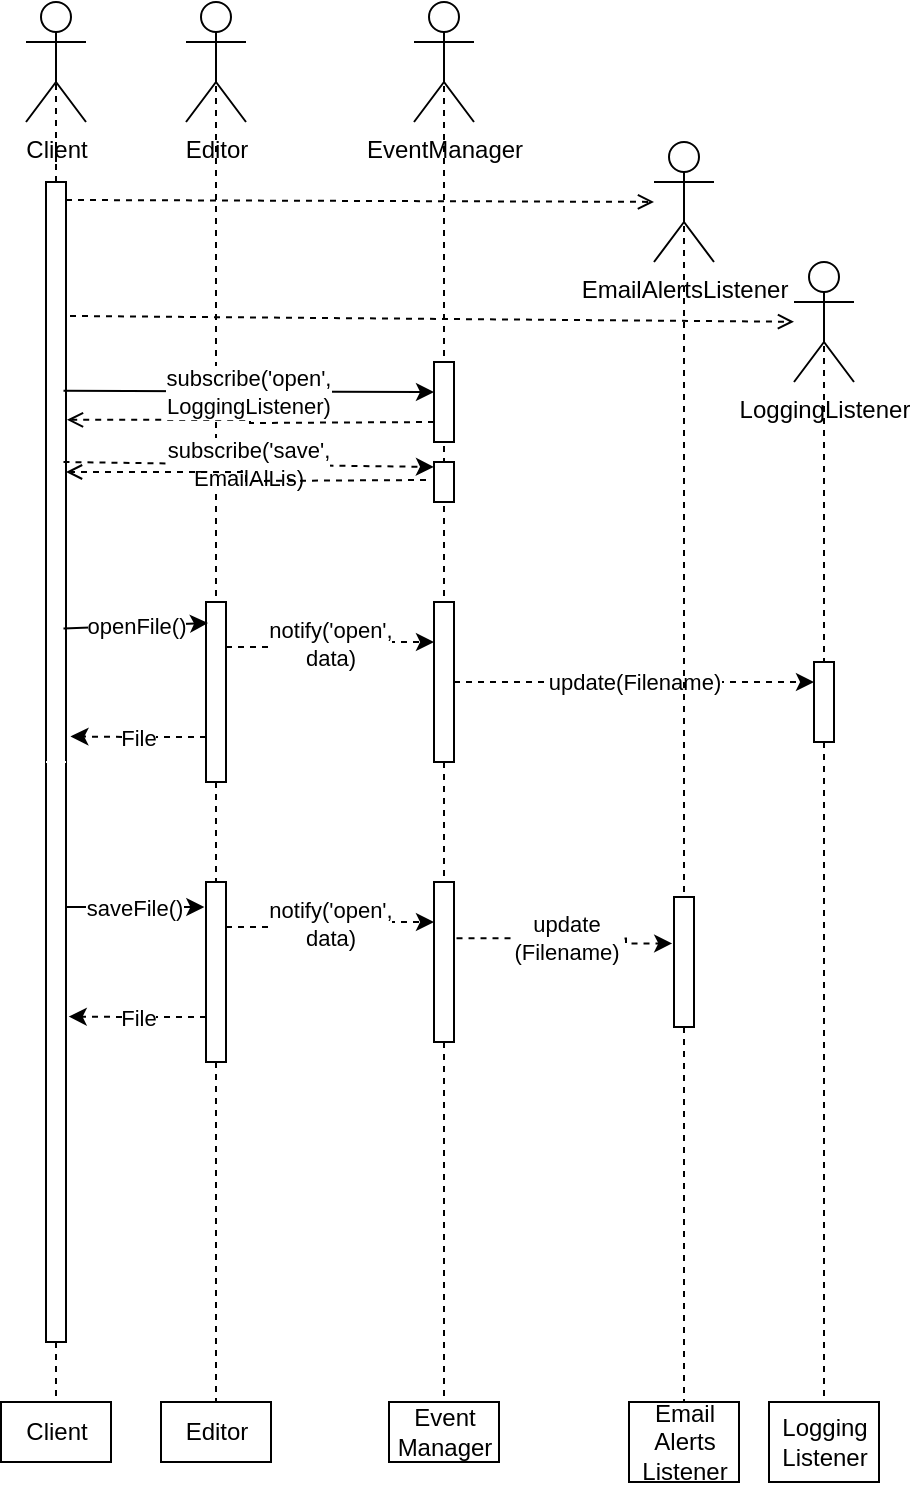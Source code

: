 <mxfile version="16.2.6" type="github">
  <diagram id="4quVsk186itmyTQYKocA" name="my solution">
    <mxGraphModel dx="823" dy="534" grid="1" gridSize="10" guides="1" tooltips="1" connect="1" arrows="1" fold="1" page="1" pageScale="1" pageWidth="827" pageHeight="1169" math="0" shadow="0">
      <root>
        <mxCell id="0" />
        <mxCell id="1" parent="0" />
        <mxCell id="rXW5a8TmXSSuuKJ7be5A-20" style="edgeStyle=orthogonalEdgeStyle;rounded=0;orthogonalLoop=1;jettySize=auto;html=1;exitX=0.5;exitY=0.5;exitDx=0;exitDy=0;exitPerimeter=0;entryX=0.5;entryY=0;entryDx=0;entryDy=0;dashed=1;endArrow=none;endFill=0;" edge="1" parent="1" source="rXW5a8TmXSSuuKJ7be5A-1" target="rXW5a8TmXSSuuKJ7be5A-13">
          <mxGeometry relative="1" as="geometry" />
        </mxCell>
        <mxCell id="rXW5a8TmXSSuuKJ7be5A-1" value="Editor" style="shape=umlActor;verticalLabelPosition=bottom;verticalAlign=top;html=1;outlineConnect=0;" vertex="1" parent="1">
          <mxGeometry x="300" y="130" width="30" height="60" as="geometry" />
        </mxCell>
        <mxCell id="rXW5a8TmXSSuuKJ7be5A-2" value="EmailAlertsListener" style="shape=umlActor;verticalLabelPosition=bottom;verticalAlign=top;html=1;outlineConnect=0;" vertex="1" parent="1">
          <mxGeometry x="534" y="200" width="30" height="60" as="geometry" />
        </mxCell>
        <mxCell id="rXW5a8TmXSSuuKJ7be5A-24" style="edgeStyle=orthogonalEdgeStyle;rounded=0;orthogonalLoop=1;jettySize=auto;html=1;exitX=0.5;exitY=0.5;exitDx=0;exitDy=0;exitPerimeter=0;entryX=0.5;entryY=0;entryDx=0;entryDy=0;dashed=1;endArrow=none;endFill=0;" edge="1" parent="1" source="rXW5a8TmXSSuuKJ7be5A-3" target="rXW5a8TmXSSuuKJ7be5A-22">
          <mxGeometry relative="1" as="geometry" />
        </mxCell>
        <mxCell id="rXW5a8TmXSSuuKJ7be5A-3" value="LoggingListener" style="shape=umlActor;verticalLabelPosition=bottom;verticalAlign=top;html=1;outlineConnect=0;" vertex="1" parent="1">
          <mxGeometry x="604" y="260" width="30" height="60" as="geometry" />
        </mxCell>
        <mxCell id="rXW5a8TmXSSuuKJ7be5A-11" style="edgeStyle=orthogonalEdgeStyle;rounded=0;orthogonalLoop=1;jettySize=auto;html=1;exitX=0.5;exitY=0.5;exitDx=0;exitDy=0;exitPerimeter=0;entryX=0.5;entryY=0;entryDx=0;entryDy=0;dashed=1;endArrow=none;endFill=0;" edge="1" parent="1" source="rXW5a8TmXSSuuKJ7be5A-4" target="rXW5a8TmXSSuuKJ7be5A-9">
          <mxGeometry relative="1" as="geometry" />
        </mxCell>
        <mxCell id="rXW5a8TmXSSuuKJ7be5A-4" value="EventManager" style="shape=umlActor;verticalLabelPosition=bottom;verticalAlign=top;html=1;outlineConnect=0;" vertex="1" parent="1">
          <mxGeometry x="414" y="130" width="30" height="60" as="geometry" />
        </mxCell>
        <mxCell id="rXW5a8TmXSSuuKJ7be5A-19" style="edgeStyle=orthogonalEdgeStyle;rounded=0;orthogonalLoop=1;jettySize=auto;html=1;exitX=0.5;exitY=0;exitDx=0;exitDy=0;entryX=0.5;entryY=0.5;entryDx=0;entryDy=0;entryPerimeter=0;endArrow=none;endFill=0;dashed=1;" edge="1" parent="1" source="rXW5a8TmXSSuuKJ7be5A-5" target="rXW5a8TmXSSuuKJ7be5A-12">
          <mxGeometry relative="1" as="geometry" />
        </mxCell>
        <mxCell id="rXW5a8TmXSSuuKJ7be5A-5" value="" style="rounded=0;whiteSpace=wrap;html=1;" vertex="1" parent="1">
          <mxGeometry x="230" y="220" width="10" height="290" as="geometry" />
        </mxCell>
        <mxCell id="rXW5a8TmXSSuuKJ7be5A-7" value="" style="endArrow=open;html=1;rounded=0;dashed=1;exitX=1;exitY=0.031;exitDx=0;exitDy=0;exitPerimeter=0;endFill=0;" edge="1" parent="1" source="rXW5a8TmXSSuuKJ7be5A-5" target="rXW5a8TmXSSuuKJ7be5A-2">
          <mxGeometry width="50" height="50" relative="1" as="geometry">
            <mxPoint x="280" y="350" as="sourcePoint" />
            <mxPoint x="330" y="300" as="targetPoint" />
          </mxGeometry>
        </mxCell>
        <mxCell id="rXW5a8TmXSSuuKJ7be5A-8" value="" style="endArrow=open;html=1;rounded=0;dashed=1;exitX=1.2;exitY=0.231;exitDx=0;exitDy=0;exitPerimeter=0;endFill=0;" edge="1" parent="1" source="rXW5a8TmXSSuuKJ7be5A-5" target="rXW5a8TmXSSuuKJ7be5A-3">
          <mxGeometry width="50" height="50" relative="1" as="geometry">
            <mxPoint x="280" y="420" as="sourcePoint" />
            <mxPoint x="330" y="370" as="targetPoint" />
          </mxGeometry>
        </mxCell>
        <mxCell id="rXW5a8TmXSSuuKJ7be5A-23" value="update(Filename)" style="edgeStyle=orthogonalEdgeStyle;rounded=0;orthogonalLoop=1;jettySize=auto;html=1;exitX=1;exitY=0.5;exitDx=0;exitDy=0;dashed=1;endArrow=classic;endFill=1;entryX=0;entryY=0.25;entryDx=0;entryDy=0;" edge="1" parent="1" source="rXW5a8TmXSSuuKJ7be5A-9" target="rXW5a8TmXSSuuKJ7be5A-22">
          <mxGeometry relative="1" as="geometry">
            <mxPoint x="594" y="470" as="targetPoint" />
          </mxGeometry>
        </mxCell>
        <mxCell id="rXW5a8TmXSSuuKJ7be5A-47" style="edgeStyle=orthogonalEdgeStyle;rounded=0;orthogonalLoop=1;jettySize=auto;html=1;exitX=0.5;exitY=1;exitDx=0;exitDy=0;entryX=0.5;entryY=0;entryDx=0;entryDy=0;dashed=1;endArrow=none;endFill=0;strokeColor=#000000;strokeWidth=1;" edge="1" parent="1" source="rXW5a8TmXSSuuKJ7be5A-9" target="rXW5a8TmXSSuuKJ7be5A-34">
          <mxGeometry relative="1" as="geometry" />
        </mxCell>
        <mxCell id="rXW5a8TmXSSuuKJ7be5A-9" value="" style="rounded=0;whiteSpace=wrap;html=1;" vertex="1" parent="1">
          <mxGeometry x="424" y="430" width="10" height="80" as="geometry" />
        </mxCell>
        <mxCell id="rXW5a8TmXSSuuKJ7be5A-12" value="Client" style="shape=umlActor;verticalLabelPosition=bottom;verticalAlign=top;html=1;outlineConnect=0;" vertex="1" parent="1">
          <mxGeometry x="220" y="130" width="30" height="60" as="geometry" />
        </mxCell>
        <mxCell id="rXW5a8TmXSSuuKJ7be5A-21" value="notify(&#39;open&#39;,&lt;br&gt;data)" style="edgeStyle=orthogonalEdgeStyle;rounded=0;orthogonalLoop=1;jettySize=auto;html=1;exitX=1;exitY=0.25;exitDx=0;exitDy=0;entryX=0;entryY=0.25;entryDx=0;entryDy=0;dashed=1;endArrow=classic;endFill=1;" edge="1" parent="1" source="rXW5a8TmXSSuuKJ7be5A-13" target="rXW5a8TmXSSuuKJ7be5A-9">
          <mxGeometry relative="1" as="geometry" />
        </mxCell>
        <mxCell id="rXW5a8TmXSSuuKJ7be5A-25" value="File" style="edgeStyle=orthogonalEdgeStyle;rounded=0;orthogonalLoop=1;jettySize=auto;html=1;exitX=0;exitY=0.75;exitDx=0;exitDy=0;entryX=1.222;entryY=0.956;entryDx=0;entryDy=0;dashed=1;endArrow=classic;endFill=1;entryPerimeter=0;" edge="1" parent="1" source="rXW5a8TmXSSuuKJ7be5A-13" target="rXW5a8TmXSSuuKJ7be5A-5">
          <mxGeometry relative="1" as="geometry" />
        </mxCell>
        <mxCell id="rXW5a8TmXSSuuKJ7be5A-45" style="edgeStyle=orthogonalEdgeStyle;rounded=0;orthogonalLoop=1;jettySize=auto;html=1;exitX=0.5;exitY=1;exitDx=0;exitDy=0;entryX=0.5;entryY=0;entryDx=0;entryDy=0;dashed=1;endArrow=none;endFill=0;strokeColor=#000000;strokeWidth=1;" edge="1" parent="1" source="rXW5a8TmXSSuuKJ7be5A-13" target="rXW5a8TmXSSuuKJ7be5A-36">
          <mxGeometry relative="1" as="geometry" />
        </mxCell>
        <mxCell id="rXW5a8TmXSSuuKJ7be5A-13" value="" style="rounded=0;whiteSpace=wrap;html=1;" vertex="1" parent="1">
          <mxGeometry x="310" y="430" width="10" height="90" as="geometry" />
        </mxCell>
        <mxCell id="rXW5a8TmXSSuuKJ7be5A-15" value="openFile()" style="endArrow=classic;html=1;rounded=0;exitX=0.874;exitY=0.77;exitDx=0;exitDy=0;exitPerimeter=0;entryX=0.1;entryY=0.117;entryDx=0;entryDy=0;entryPerimeter=0;" edge="1" parent="1" source="rXW5a8TmXSSuuKJ7be5A-5" target="rXW5a8TmXSSuuKJ7be5A-13">
          <mxGeometry width="50" height="50" relative="1" as="geometry">
            <mxPoint x="290" y="470" as="sourcePoint" />
            <mxPoint x="340" y="420" as="targetPoint" />
          </mxGeometry>
        </mxCell>
        <mxCell id="rXW5a8TmXSSuuKJ7be5A-53" style="edgeStyle=orthogonalEdgeStyle;rounded=0;orthogonalLoop=1;jettySize=auto;html=1;exitX=0.5;exitY=1;exitDx=0;exitDy=0;entryX=0.5;entryY=0;entryDx=0;entryDy=0;dashed=1;endArrow=none;endFill=0;strokeColor=#000000;strokeWidth=1;" edge="1" parent="1" source="rXW5a8TmXSSuuKJ7be5A-22" target="rXW5a8TmXSSuuKJ7be5A-52">
          <mxGeometry relative="1" as="geometry" />
        </mxCell>
        <mxCell id="rXW5a8TmXSSuuKJ7be5A-22" value="" style="rounded=0;whiteSpace=wrap;html=1;" vertex="1" parent="1">
          <mxGeometry x="614" y="460" width="10" height="40" as="geometry" />
        </mxCell>
        <mxCell id="rXW5a8TmXSSuuKJ7be5A-37" value="saveFile()" style="edgeStyle=orthogonalEdgeStyle;rounded=0;orthogonalLoop=1;jettySize=auto;html=1;exitX=1;exitY=0.25;exitDx=0;exitDy=0;entryX=-0.083;entryY=0.139;entryDx=0;entryDy=0;entryPerimeter=0;endArrow=classic;endFill=1;strokeColor=#000000;strokeWidth=1;" edge="1" parent="1" source="rXW5a8TmXSSuuKJ7be5A-26" target="rXW5a8TmXSSuuKJ7be5A-36">
          <mxGeometry relative="1" as="geometry" />
        </mxCell>
        <mxCell id="rXW5a8TmXSSuuKJ7be5A-43" style="edgeStyle=orthogonalEdgeStyle;rounded=0;orthogonalLoop=1;jettySize=auto;html=1;exitX=0.5;exitY=1;exitDx=0;exitDy=0;entryX=0.5;entryY=0;entryDx=0;entryDy=0;dashed=1;endArrow=none;endFill=0;strokeColor=#000000;strokeWidth=1;" edge="1" parent="1" source="rXW5a8TmXSSuuKJ7be5A-26" target="rXW5a8TmXSSuuKJ7be5A-42">
          <mxGeometry relative="1" as="geometry" />
        </mxCell>
        <mxCell id="rXW5a8TmXSSuuKJ7be5A-26" value="" style="rounded=0;whiteSpace=wrap;html=1;" vertex="1" parent="1">
          <mxGeometry x="230" y="510" width="10" height="290" as="geometry" />
        </mxCell>
        <mxCell id="rXW5a8TmXSSuuKJ7be5A-27" value="" style="endArrow=none;html=1;rounded=0;strokeColor=#FFFFFF;exitX=0;exitY=0;exitDx=0;exitDy=0;" edge="1" parent="1" source="rXW5a8TmXSSuuKJ7be5A-26">
          <mxGeometry width="50" height="50" relative="1" as="geometry">
            <mxPoint x="330" y="550" as="sourcePoint" />
            <mxPoint x="240" y="510" as="targetPoint" />
          </mxGeometry>
        </mxCell>
        <mxCell id="rXW5a8TmXSSuuKJ7be5A-54" style="edgeStyle=orthogonalEdgeStyle;rounded=0;orthogonalLoop=1;jettySize=auto;html=1;exitX=0;exitY=0.5;exitDx=0;exitDy=0;entryX=1.048;entryY=0.41;entryDx=0;entryDy=0;entryPerimeter=0;dashed=1;endArrow=open;endFill=0;strokeColor=#000000;strokeWidth=1;" edge="1" parent="1" target="rXW5a8TmXSSuuKJ7be5A-5">
          <mxGeometry relative="1" as="geometry">
            <mxPoint x="424" y="340" as="sourcePoint" />
          </mxGeometry>
        </mxCell>
        <mxCell id="rXW5a8TmXSSuuKJ7be5A-29" value="subscribe(&#39;open&#39;,&lt;br&gt;LoggingListener)" style="endArrow=classic;html=1;strokeWidth=1;rounded=0;exitX=0.874;exitY=0.36;exitDx=0;exitDy=0;exitPerimeter=0;entryX=0;entryY=0.25;entryDx=0;entryDy=0;endFill=1;" edge="1" parent="1" source="rXW5a8TmXSSuuKJ7be5A-5">
          <mxGeometry width="50" height="50" relative="1" as="geometry">
            <mxPoint x="260" y="390" as="sourcePoint" />
            <mxPoint x="424" y="325" as="targetPoint" />
          </mxGeometry>
        </mxCell>
        <mxCell id="rXW5a8TmXSSuuKJ7be5A-30" value="subscribe(&#39;save&#39;,&lt;br&gt;EmailAlLis)" style="endArrow=classic;dashed=1;html=1;strokeWidth=1;rounded=0;exitX=0.874;exitY=0.36;exitDx=0;exitDy=0;exitPerimeter=0;endFill=1;entryX=-0.004;entryY=0.875;entryDx=0;entryDy=0;entryPerimeter=0;" edge="1" parent="1">
          <mxGeometry width="50" height="50" relative="1" as="geometry">
            <mxPoint x="238.74" y="360" as="sourcePoint" />
            <mxPoint x="423.96" y="362.5" as="targetPoint" />
          </mxGeometry>
        </mxCell>
        <mxCell id="rXW5a8TmXSSuuKJ7be5A-49" style="edgeStyle=orthogonalEdgeStyle;rounded=0;orthogonalLoop=1;jettySize=auto;html=1;exitX=0.5;exitY=1;exitDx=0;exitDy=0;dashed=1;endArrow=none;endFill=0;strokeColor=#000000;strokeWidth=1;" edge="1" parent="1" source="rXW5a8TmXSSuuKJ7be5A-34" target="rXW5a8TmXSSuuKJ7be5A-48">
          <mxGeometry relative="1" as="geometry" />
        </mxCell>
        <mxCell id="rXW5a8TmXSSuuKJ7be5A-34" value="" style="rounded=0;whiteSpace=wrap;html=1;" vertex="1" parent="1">
          <mxGeometry x="424" y="570" width="10" height="80" as="geometry" />
        </mxCell>
        <mxCell id="rXW5a8TmXSSuuKJ7be5A-35" value="notify(&#39;open&#39;,&lt;br&gt;data)" style="edgeStyle=orthogonalEdgeStyle;rounded=0;orthogonalLoop=1;jettySize=auto;html=1;exitX=1;exitY=0.25;exitDx=0;exitDy=0;entryX=0;entryY=0.25;entryDx=0;entryDy=0;dashed=1;endArrow=classic;endFill=1;" edge="1" parent="1" source="rXW5a8TmXSSuuKJ7be5A-36" target="rXW5a8TmXSSuuKJ7be5A-34">
          <mxGeometry relative="1" as="geometry" />
        </mxCell>
        <mxCell id="rXW5a8TmXSSuuKJ7be5A-41" value="File" style="edgeStyle=orthogonalEdgeStyle;rounded=0;orthogonalLoop=1;jettySize=auto;html=1;exitX=0;exitY=0.75;exitDx=0;exitDy=0;entryX=1.135;entryY=0.439;entryDx=0;entryDy=0;entryPerimeter=0;endArrow=classic;endFill=1;strokeColor=#000000;strokeWidth=1;dashed=1;" edge="1" parent="1" source="rXW5a8TmXSSuuKJ7be5A-36" target="rXW5a8TmXSSuuKJ7be5A-26">
          <mxGeometry relative="1" as="geometry" />
        </mxCell>
        <mxCell id="rXW5a8TmXSSuuKJ7be5A-46" style="edgeStyle=orthogonalEdgeStyle;rounded=0;orthogonalLoop=1;jettySize=auto;html=1;exitX=0.5;exitY=1;exitDx=0;exitDy=0;entryX=0.5;entryY=0;entryDx=0;entryDy=0;dashed=1;endArrow=none;endFill=0;strokeColor=#000000;strokeWidth=1;" edge="1" parent="1" source="rXW5a8TmXSSuuKJ7be5A-36" target="rXW5a8TmXSSuuKJ7be5A-44">
          <mxGeometry relative="1" as="geometry" />
        </mxCell>
        <mxCell id="rXW5a8TmXSSuuKJ7be5A-36" value="" style="rounded=0;whiteSpace=wrap;html=1;" vertex="1" parent="1">
          <mxGeometry x="310" y="570" width="10" height="90" as="geometry" />
        </mxCell>
        <mxCell id="rXW5a8TmXSSuuKJ7be5A-51" style="edgeStyle=orthogonalEdgeStyle;rounded=0;orthogonalLoop=1;jettySize=auto;html=1;exitX=0.5;exitY=1;exitDx=0;exitDy=0;dashed=1;endArrow=none;endFill=0;strokeColor=#000000;strokeWidth=1;" edge="1" parent="1" source="rXW5a8TmXSSuuKJ7be5A-38" target="rXW5a8TmXSSuuKJ7be5A-50">
          <mxGeometry relative="1" as="geometry" />
        </mxCell>
        <mxCell id="rXW5a8TmXSSuuKJ7be5A-38" value="" style="rounded=0;whiteSpace=wrap;html=1;" vertex="1" parent="1">
          <mxGeometry x="544" y="577.5" width="10" height="65" as="geometry" />
        </mxCell>
        <mxCell id="rXW5a8TmXSSuuKJ7be5A-39" value="update&lt;br&gt;(Filename)" style="edgeStyle=orthogonalEdgeStyle;rounded=0;orthogonalLoop=1;jettySize=auto;html=1;exitX=1.126;exitY=0.352;exitDx=0;exitDy=0;dashed=1;endArrow=classic;endFill=1;exitPerimeter=0;entryX=-0.091;entryY=0.357;entryDx=0;entryDy=0;entryPerimeter=0;" edge="1" parent="1" source="rXW5a8TmXSSuuKJ7be5A-34" target="rXW5a8TmXSSuuKJ7be5A-38">
          <mxGeometry relative="1" as="geometry">
            <mxPoint x="459.96" y="672.5" as="sourcePoint" />
            <mxPoint x="500" y="640" as="targetPoint" />
            <Array as="points">
              <mxPoint x="520" y="598" />
              <mxPoint x="520" y="601" />
            </Array>
          </mxGeometry>
        </mxCell>
        <mxCell id="rXW5a8TmXSSuuKJ7be5A-40" style="edgeStyle=orthogonalEdgeStyle;rounded=0;orthogonalLoop=1;jettySize=auto;html=1;exitX=0.5;exitY=0.5;exitDx=0;exitDy=0;exitPerimeter=0;entryX=0.5;entryY=0;entryDx=0;entryDy=0;dashed=1;endArrow=none;endFill=0;" edge="1" parent="1" source="rXW5a8TmXSSuuKJ7be5A-2" target="rXW5a8TmXSSuuKJ7be5A-38">
          <mxGeometry relative="1" as="geometry">
            <mxPoint x="629" y="300" as="sourcePoint" />
            <mxPoint x="629" y="470" as="targetPoint" />
          </mxGeometry>
        </mxCell>
        <mxCell id="rXW5a8TmXSSuuKJ7be5A-42" value="Client" style="rounded=0;whiteSpace=wrap;html=1;" vertex="1" parent="1">
          <mxGeometry x="207.5" y="830" width="55" height="30" as="geometry" />
        </mxCell>
        <mxCell id="rXW5a8TmXSSuuKJ7be5A-44" value="Editor" style="rounded=0;whiteSpace=wrap;html=1;" vertex="1" parent="1">
          <mxGeometry x="287.5" y="830" width="55" height="30" as="geometry" />
        </mxCell>
        <mxCell id="rXW5a8TmXSSuuKJ7be5A-48" value="Event&lt;br&gt;Manager" style="rounded=0;whiteSpace=wrap;html=1;" vertex="1" parent="1">
          <mxGeometry x="401.5" y="830" width="55" height="30" as="geometry" />
        </mxCell>
        <mxCell id="rXW5a8TmXSSuuKJ7be5A-50" value="Email&lt;br&gt;Alerts Listener" style="rounded=0;whiteSpace=wrap;html=1;" vertex="1" parent="1">
          <mxGeometry x="521.5" y="830" width="55" height="40" as="geometry" />
        </mxCell>
        <mxCell id="rXW5a8TmXSSuuKJ7be5A-52" value="Logging&lt;br&gt;Listener" style="rounded=0;whiteSpace=wrap;html=1;" vertex="1" parent="1">
          <mxGeometry x="591.5" y="830" width="55" height="40" as="geometry" />
        </mxCell>
        <mxCell id="rXW5a8TmXSSuuKJ7be5A-55" style="edgeStyle=orthogonalEdgeStyle;rounded=0;orthogonalLoop=1;jettySize=auto;html=1;entryX=1;entryY=0.5;entryDx=0;entryDy=0;dashed=1;endArrow=open;endFill=0;strokeColor=#000000;strokeWidth=1;" edge="1" parent="1" target="rXW5a8TmXSSuuKJ7be5A-5">
          <mxGeometry relative="1" as="geometry">
            <mxPoint x="420" y="369" as="sourcePoint" />
            <mxPoint x="250.48" y="348.9" as="targetPoint" />
          </mxGeometry>
        </mxCell>
        <mxCell id="rXW5a8TmXSSuuKJ7be5A-57" value="" style="rounded=0;whiteSpace=wrap;html=1;" vertex="1" parent="1">
          <mxGeometry x="424" y="310" width="10" height="40" as="geometry" />
        </mxCell>
        <mxCell id="rXW5a8TmXSSuuKJ7be5A-58" value="" style="rounded=0;whiteSpace=wrap;html=1;" vertex="1" parent="1">
          <mxGeometry x="424" y="360" width="10" height="20" as="geometry" />
        </mxCell>
      </root>
    </mxGraphModel>
  </diagram>
</mxfile>

